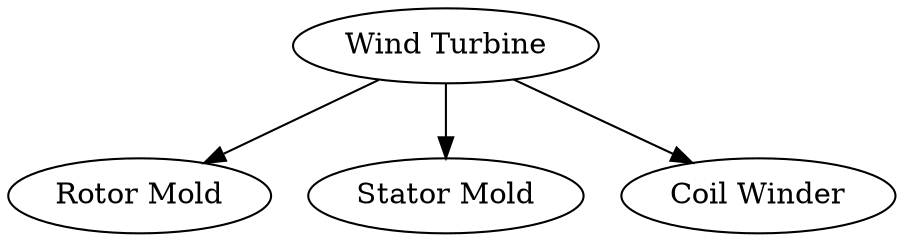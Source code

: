 digraph G {
    "Wind Turbine" -> "Rotor Mold"
    "Wind Turbine" -> "Stator Mold"
    "Wind Turbine" -> "Coil Winder"
}